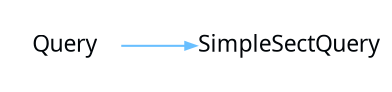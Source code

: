 digraph {
 rankdir = "LR"
 bgcolor = none;
 layout  = dot;
 edge [
   arrowsize = "0.5"
   color     = "#69BFFFFF"
 ]
 DfxU7hO[
   shape    = none
   label    = "Query"
   margin   = "0.01"
   fontname = "Segoe UI"
   fontsize = "11"
   fontcolor= "#010509FF"
 ]
 DNAU7hO[
   shape    = none
   label    = "SimpleSectQuery"
   margin   = "0.01"
   fontname = "Segoe UI"
   fontsize = "11"
   fontcolor= "#010509FF"
 ]
 DfxU7hO->DNAU7hO
}
